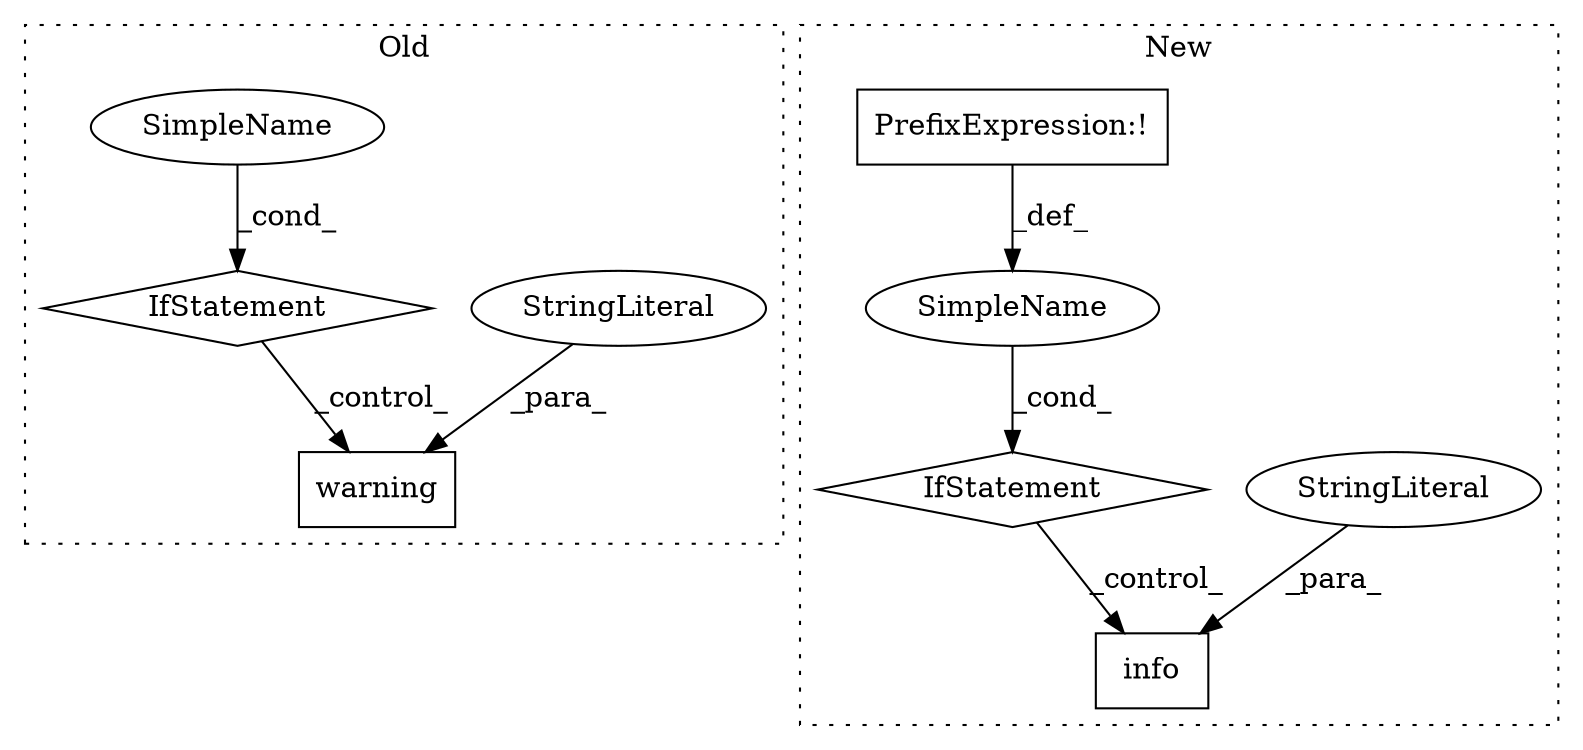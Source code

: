 digraph G {
subgraph cluster0 {
1 [label="warning" a="32" s="2262,2300" l="8,1" shape="box"];
4 [label="StringLiteral" a="45" s="2270" l="30" shape="ellipse"];
5 [label="IfStatement" a="25" s="2192,2244" l="4,2" shape="diamond"];
8 [label="SimpleName" a="42" s="" l="" shape="ellipse"];
label = "Old";
style="dotted";
}
subgraph cluster1 {
2 [label="info" a="32" s="2175,2305" l="5,1" shape="box"];
3 [label="StringLiteral" a="45" s="2180" l="52" shape="ellipse"];
6 [label="IfStatement" a="25" s="2076,2157" l="4,2" shape="diamond"];
7 [label="SimpleName" a="42" s="" l="" shape="ellipse"];
9 [label="PrefixExpression:!" a="38" s="2080" l="1" shape="box"];
label = "New";
style="dotted";
}
3 -> 2 [label="_para_"];
4 -> 1 [label="_para_"];
5 -> 1 [label="_control_"];
6 -> 2 [label="_control_"];
7 -> 6 [label="_cond_"];
8 -> 5 [label="_cond_"];
9 -> 7 [label="_def_"];
}